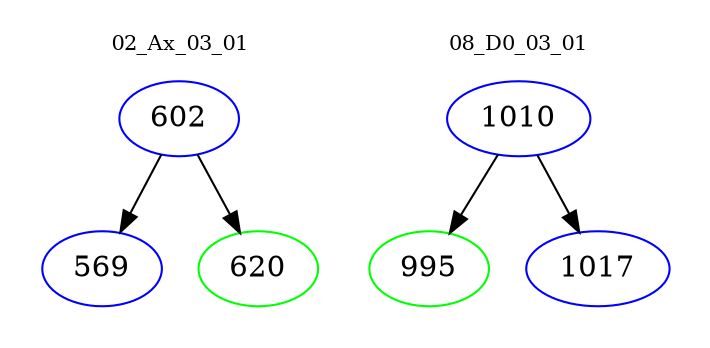 digraph{
subgraph cluster_0 {
color = white
label = "02_Ax_03_01";
fontsize=10;
T0_602 [label="602", color="blue"]
T0_602 -> T0_569 [color="black"]
T0_569 [label="569", color="blue"]
T0_602 -> T0_620 [color="black"]
T0_620 [label="620", color="green"]
}
subgraph cluster_1 {
color = white
label = "08_D0_03_01";
fontsize=10;
T1_1010 [label="1010", color="blue"]
T1_1010 -> T1_995 [color="black"]
T1_995 [label="995", color="green"]
T1_1010 -> T1_1017 [color="black"]
T1_1017 [label="1017", color="blue"]
}
}
